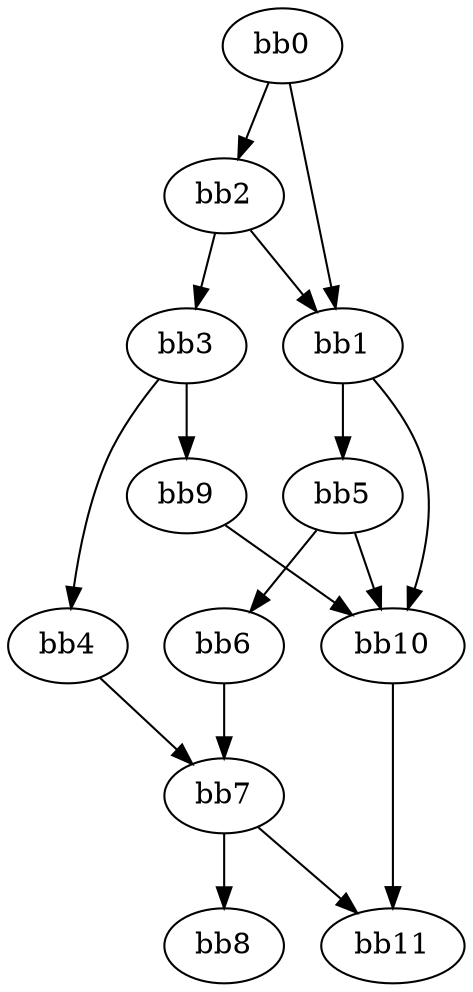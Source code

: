 digraph {
    0 [ label = "bb0\l" ]
    1 [ label = "bb1\l" ]
    2 [ label = "bb2\l" ]
    3 [ label = "bb3\l" ]
    4 [ label = "bb4\l" ]
    5 [ label = "bb5\l" ]
    6 [ label = "bb6\l" ]
    7 [ label = "bb7\l" ]
    8 [ label = "bb8\l" ]
    9 [ label = "bb9\l" ]
    10 [ label = "bb10\l" ]
    11 [ label = "bb11\l" ]
    0 -> 1 [ ]
    0 -> 2 [ ]
    1 -> 5 [ ]
    1 -> 10 [ ]
    2 -> 1 [ ]
    2 -> 3 [ ]
    3 -> 4 [ ]
    3 -> 9 [ ]
    4 -> 7 [ ]
    5 -> 6 [ ]
    5 -> 10 [ ]
    6 -> 7 [ ]
    7 -> 8 [ ]
    7 -> 11 [ ]
    9 -> 10 [ ]
    10 -> 11 [ ]
}


